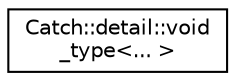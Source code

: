 digraph "Graphical Class Hierarchy"
{
 // LATEX_PDF_SIZE
  edge [fontname="Helvetica",fontsize="10",labelfontname="Helvetica",labelfontsize="10"];
  node [fontname="Helvetica",fontsize="10",shape=record];
  rankdir="LR";
  Node0 [label="Catch::detail::void\l_type\<... \>",height=0.2,width=0.4,color="black", fillcolor="white", style="filled",URL="$structCatch_1_1detail_1_1void__type.html",tooltip=" "];
}
